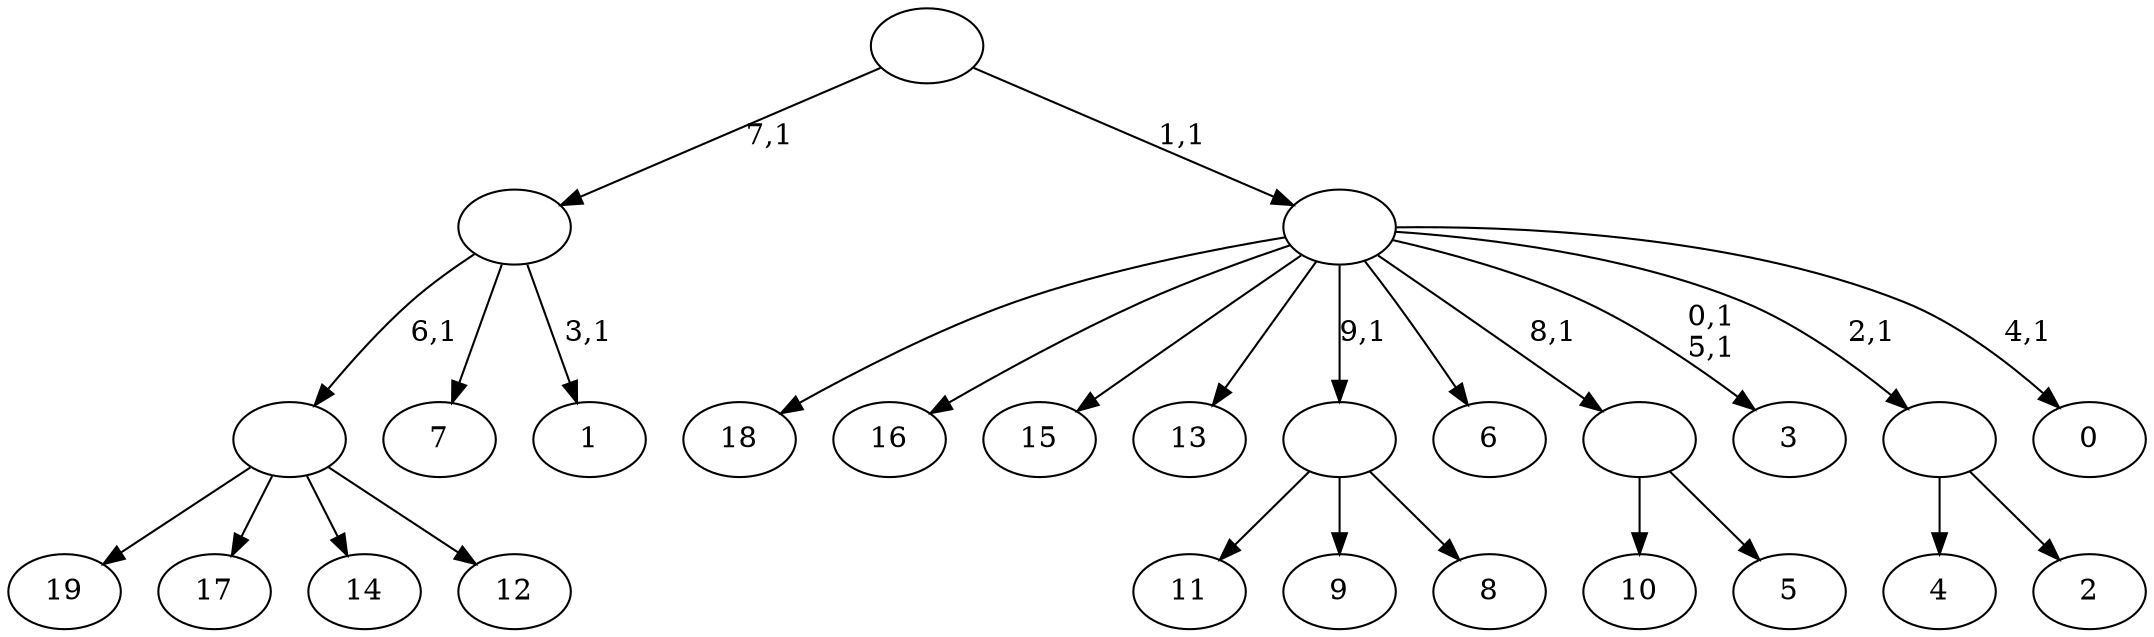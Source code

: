 digraph T {
	30 [label="19"]
	29 [label="18"]
	28 [label="17"]
	27 [label="16"]
	26 [label="15"]
	25 [label="14"]
	24 [label="13"]
	23 [label="12"]
	22 [label=""]
	21 [label="11"]
	20 [label="10"]
	19 [label="9"]
	18 [label="8"]
	17 [label=""]
	16 [label="7"]
	15 [label="6"]
	14 [label="5"]
	13 [label=""]
	12 [label="4"]
	11 [label="3"]
	8 [label="2"]
	7 [label=""]
	6 [label="1"]
	4 [label=""]
	3 [label="0"]
	1 [label=""]
	0 [label=""]
	22 -> 30 [label=""]
	22 -> 28 [label=""]
	22 -> 25 [label=""]
	22 -> 23 [label=""]
	17 -> 21 [label=""]
	17 -> 19 [label=""]
	17 -> 18 [label=""]
	13 -> 20 [label=""]
	13 -> 14 [label=""]
	7 -> 12 [label=""]
	7 -> 8 [label=""]
	4 -> 6 [label="3,1"]
	4 -> 22 [label="6,1"]
	4 -> 16 [label=""]
	1 -> 3 [label="4,1"]
	1 -> 11 [label="0,1\n5,1"]
	1 -> 29 [label=""]
	1 -> 27 [label=""]
	1 -> 26 [label=""]
	1 -> 24 [label=""]
	1 -> 17 [label="9,1"]
	1 -> 15 [label=""]
	1 -> 13 [label="8,1"]
	1 -> 7 [label="2,1"]
	0 -> 4 [label="7,1"]
	0 -> 1 [label="1,1"]
}
